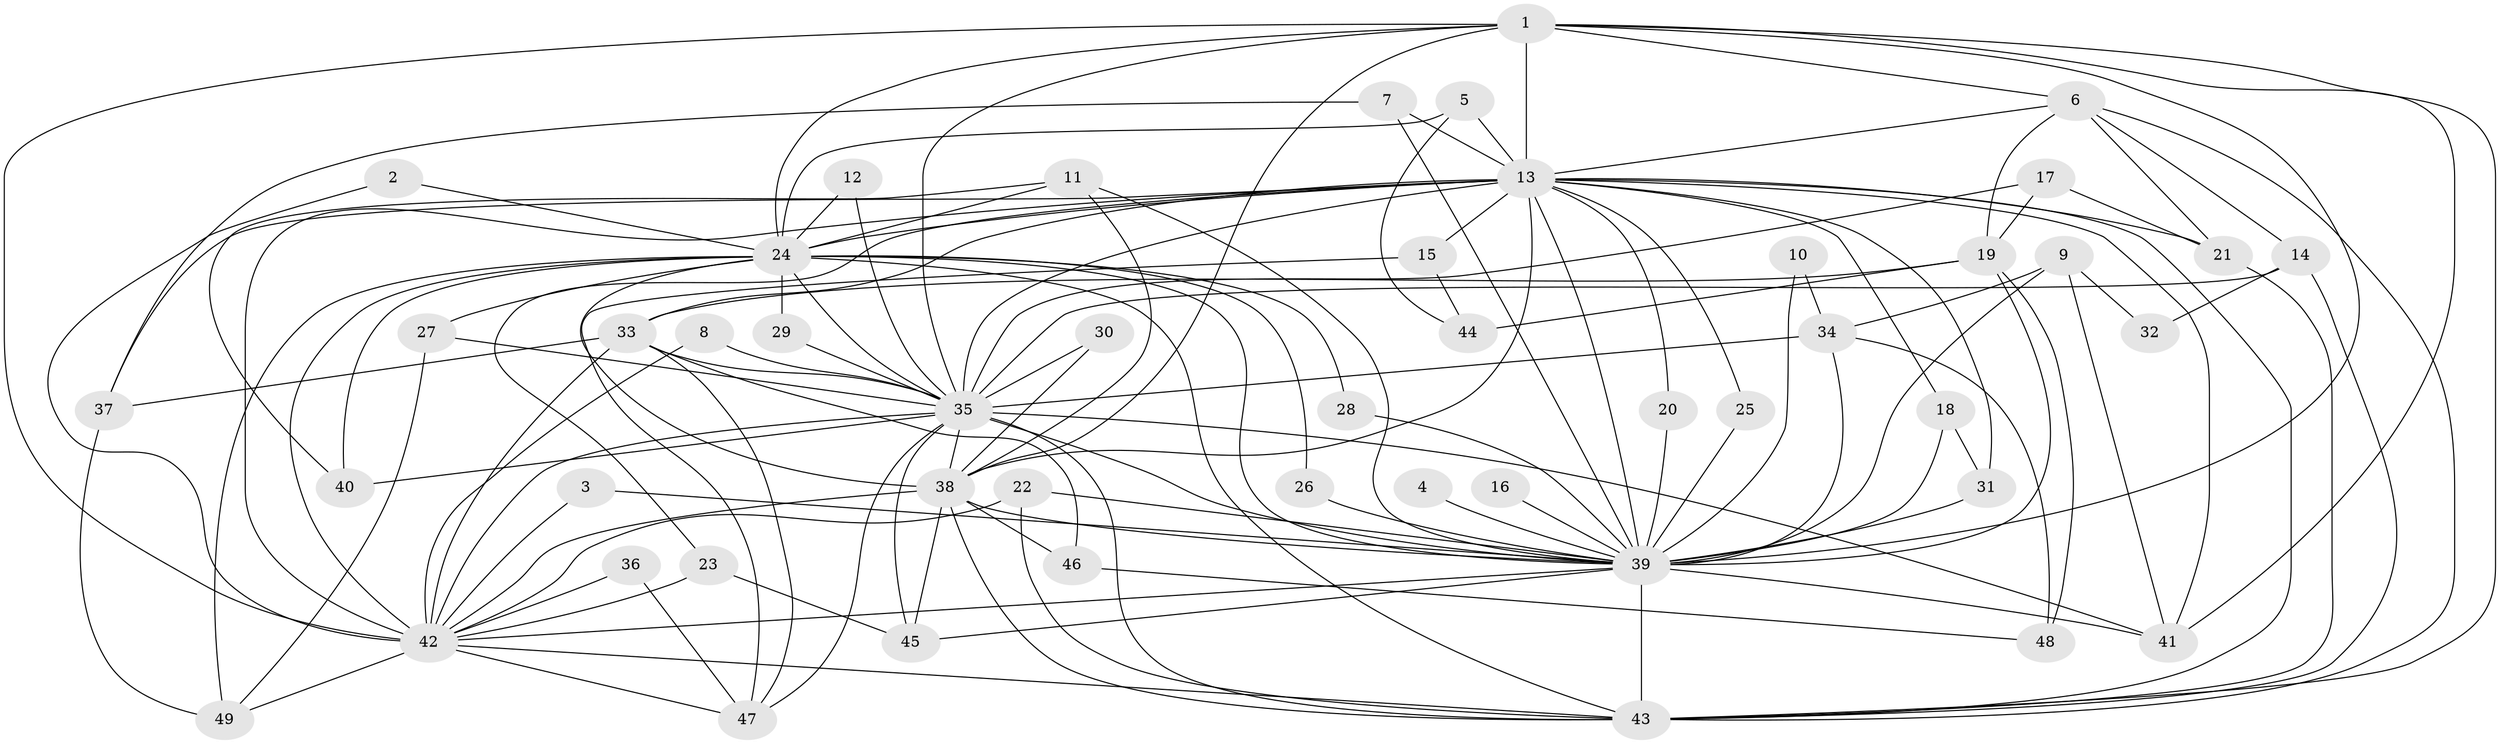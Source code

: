 // original degree distribution, {27: 0.010309278350515464, 17: 0.020618556701030927, 21: 0.010309278350515464, 38: 0.010309278350515464, 14: 0.020618556701030927, 13: 0.010309278350515464, 19: 0.010309278350515464, 22: 0.010309278350515464, 2: 0.5463917525773195, 3: 0.21649484536082475, 6: 0.030927835051546393, 8: 0.010309278350515464, 4: 0.061855670103092786, 5: 0.020618556701030927, 7: 0.010309278350515464}
// Generated by graph-tools (version 1.1) at 2025/01/03/09/25 03:01:32]
// undirected, 49 vertices, 129 edges
graph export_dot {
graph [start="1"]
  node [color=gray90,style=filled];
  1;
  2;
  3;
  4;
  5;
  6;
  7;
  8;
  9;
  10;
  11;
  12;
  13;
  14;
  15;
  16;
  17;
  18;
  19;
  20;
  21;
  22;
  23;
  24;
  25;
  26;
  27;
  28;
  29;
  30;
  31;
  32;
  33;
  34;
  35;
  36;
  37;
  38;
  39;
  40;
  41;
  42;
  43;
  44;
  45;
  46;
  47;
  48;
  49;
  1 -- 6 [weight=1.0];
  1 -- 13 [weight=3.0];
  1 -- 24 [weight=1.0];
  1 -- 35 [weight=2.0];
  1 -- 38 [weight=1.0];
  1 -- 39 [weight=2.0];
  1 -- 41 [weight=1.0];
  1 -- 42 [weight=1.0];
  1 -- 43 [weight=1.0];
  2 -- 24 [weight=1.0];
  2 -- 42 [weight=1.0];
  3 -- 39 [weight=1.0];
  3 -- 42 [weight=1.0];
  4 -- 39 [weight=1.0];
  5 -- 13 [weight=1.0];
  5 -- 24 [weight=1.0];
  5 -- 44 [weight=1.0];
  6 -- 13 [weight=1.0];
  6 -- 14 [weight=1.0];
  6 -- 19 [weight=1.0];
  6 -- 21 [weight=1.0];
  6 -- 43 [weight=1.0];
  7 -- 13 [weight=1.0];
  7 -- 37 [weight=1.0];
  7 -- 39 [weight=1.0];
  8 -- 35 [weight=1.0];
  8 -- 42 [weight=1.0];
  9 -- 32 [weight=1.0];
  9 -- 34 [weight=1.0];
  9 -- 39 [weight=1.0];
  9 -- 41 [weight=1.0];
  10 -- 34 [weight=1.0];
  10 -- 39 [weight=1.0];
  11 -- 24 [weight=1.0];
  11 -- 38 [weight=1.0];
  11 -- 39 [weight=1.0];
  11 -- 40 [weight=1.0];
  12 -- 24 [weight=1.0];
  12 -- 35 [weight=1.0];
  13 -- 15 [weight=1.0];
  13 -- 18 [weight=1.0];
  13 -- 20 [weight=1.0];
  13 -- 21 [weight=2.0];
  13 -- 23 [weight=1.0];
  13 -- 24 [weight=5.0];
  13 -- 25 [weight=1.0];
  13 -- 31 [weight=1.0];
  13 -- 33 [weight=2.0];
  13 -- 35 [weight=4.0];
  13 -- 37 [weight=1.0];
  13 -- 38 [weight=3.0];
  13 -- 39 [weight=4.0];
  13 -- 41 [weight=1.0];
  13 -- 42 [weight=5.0];
  13 -- 43 [weight=3.0];
  14 -- 32 [weight=1.0];
  14 -- 35 [weight=1.0];
  14 -- 43 [weight=1.0];
  15 -- 44 [weight=1.0];
  15 -- 47 [weight=1.0];
  16 -- 39 [weight=1.0];
  17 -- 19 [weight=1.0];
  17 -- 21 [weight=1.0];
  17 -- 35 [weight=1.0];
  18 -- 31 [weight=1.0];
  18 -- 39 [weight=1.0];
  19 -- 33 [weight=1.0];
  19 -- 39 [weight=1.0];
  19 -- 44 [weight=1.0];
  19 -- 48 [weight=1.0];
  20 -- 39 [weight=1.0];
  21 -- 43 [weight=1.0];
  22 -- 39 [weight=1.0];
  22 -- 42 [weight=1.0];
  22 -- 43 [weight=2.0];
  23 -- 42 [weight=1.0];
  23 -- 45 [weight=1.0];
  24 -- 26 [weight=1.0];
  24 -- 27 [weight=1.0];
  24 -- 28 [weight=1.0];
  24 -- 29 [weight=1.0];
  24 -- 35 [weight=1.0];
  24 -- 38 [weight=1.0];
  24 -- 39 [weight=1.0];
  24 -- 40 [weight=1.0];
  24 -- 42 [weight=1.0];
  24 -- 43 [weight=1.0];
  24 -- 49 [weight=1.0];
  25 -- 39 [weight=1.0];
  26 -- 39 [weight=2.0];
  27 -- 35 [weight=1.0];
  27 -- 49 [weight=1.0];
  28 -- 39 [weight=1.0];
  29 -- 35 [weight=1.0];
  30 -- 35 [weight=2.0];
  30 -- 38 [weight=1.0];
  31 -- 39 [weight=2.0];
  33 -- 35 [weight=1.0];
  33 -- 37 [weight=1.0];
  33 -- 42 [weight=1.0];
  33 -- 46 [weight=1.0];
  33 -- 47 [weight=1.0];
  34 -- 35 [weight=1.0];
  34 -- 39 [weight=2.0];
  34 -- 48 [weight=1.0];
  35 -- 38 [weight=1.0];
  35 -- 39 [weight=1.0];
  35 -- 40 [weight=1.0];
  35 -- 41 [weight=1.0];
  35 -- 42 [weight=1.0];
  35 -- 43 [weight=2.0];
  35 -- 45 [weight=1.0];
  35 -- 47 [weight=1.0];
  36 -- 42 [weight=2.0];
  36 -- 47 [weight=1.0];
  37 -- 49 [weight=1.0];
  38 -- 39 [weight=2.0];
  38 -- 42 [weight=1.0];
  38 -- 43 [weight=1.0];
  38 -- 45 [weight=1.0];
  38 -- 46 [weight=1.0];
  39 -- 41 [weight=1.0];
  39 -- 42 [weight=1.0];
  39 -- 43 [weight=3.0];
  39 -- 45 [weight=1.0];
  42 -- 43 [weight=1.0];
  42 -- 47 [weight=2.0];
  42 -- 49 [weight=1.0];
  46 -- 48 [weight=1.0];
}
